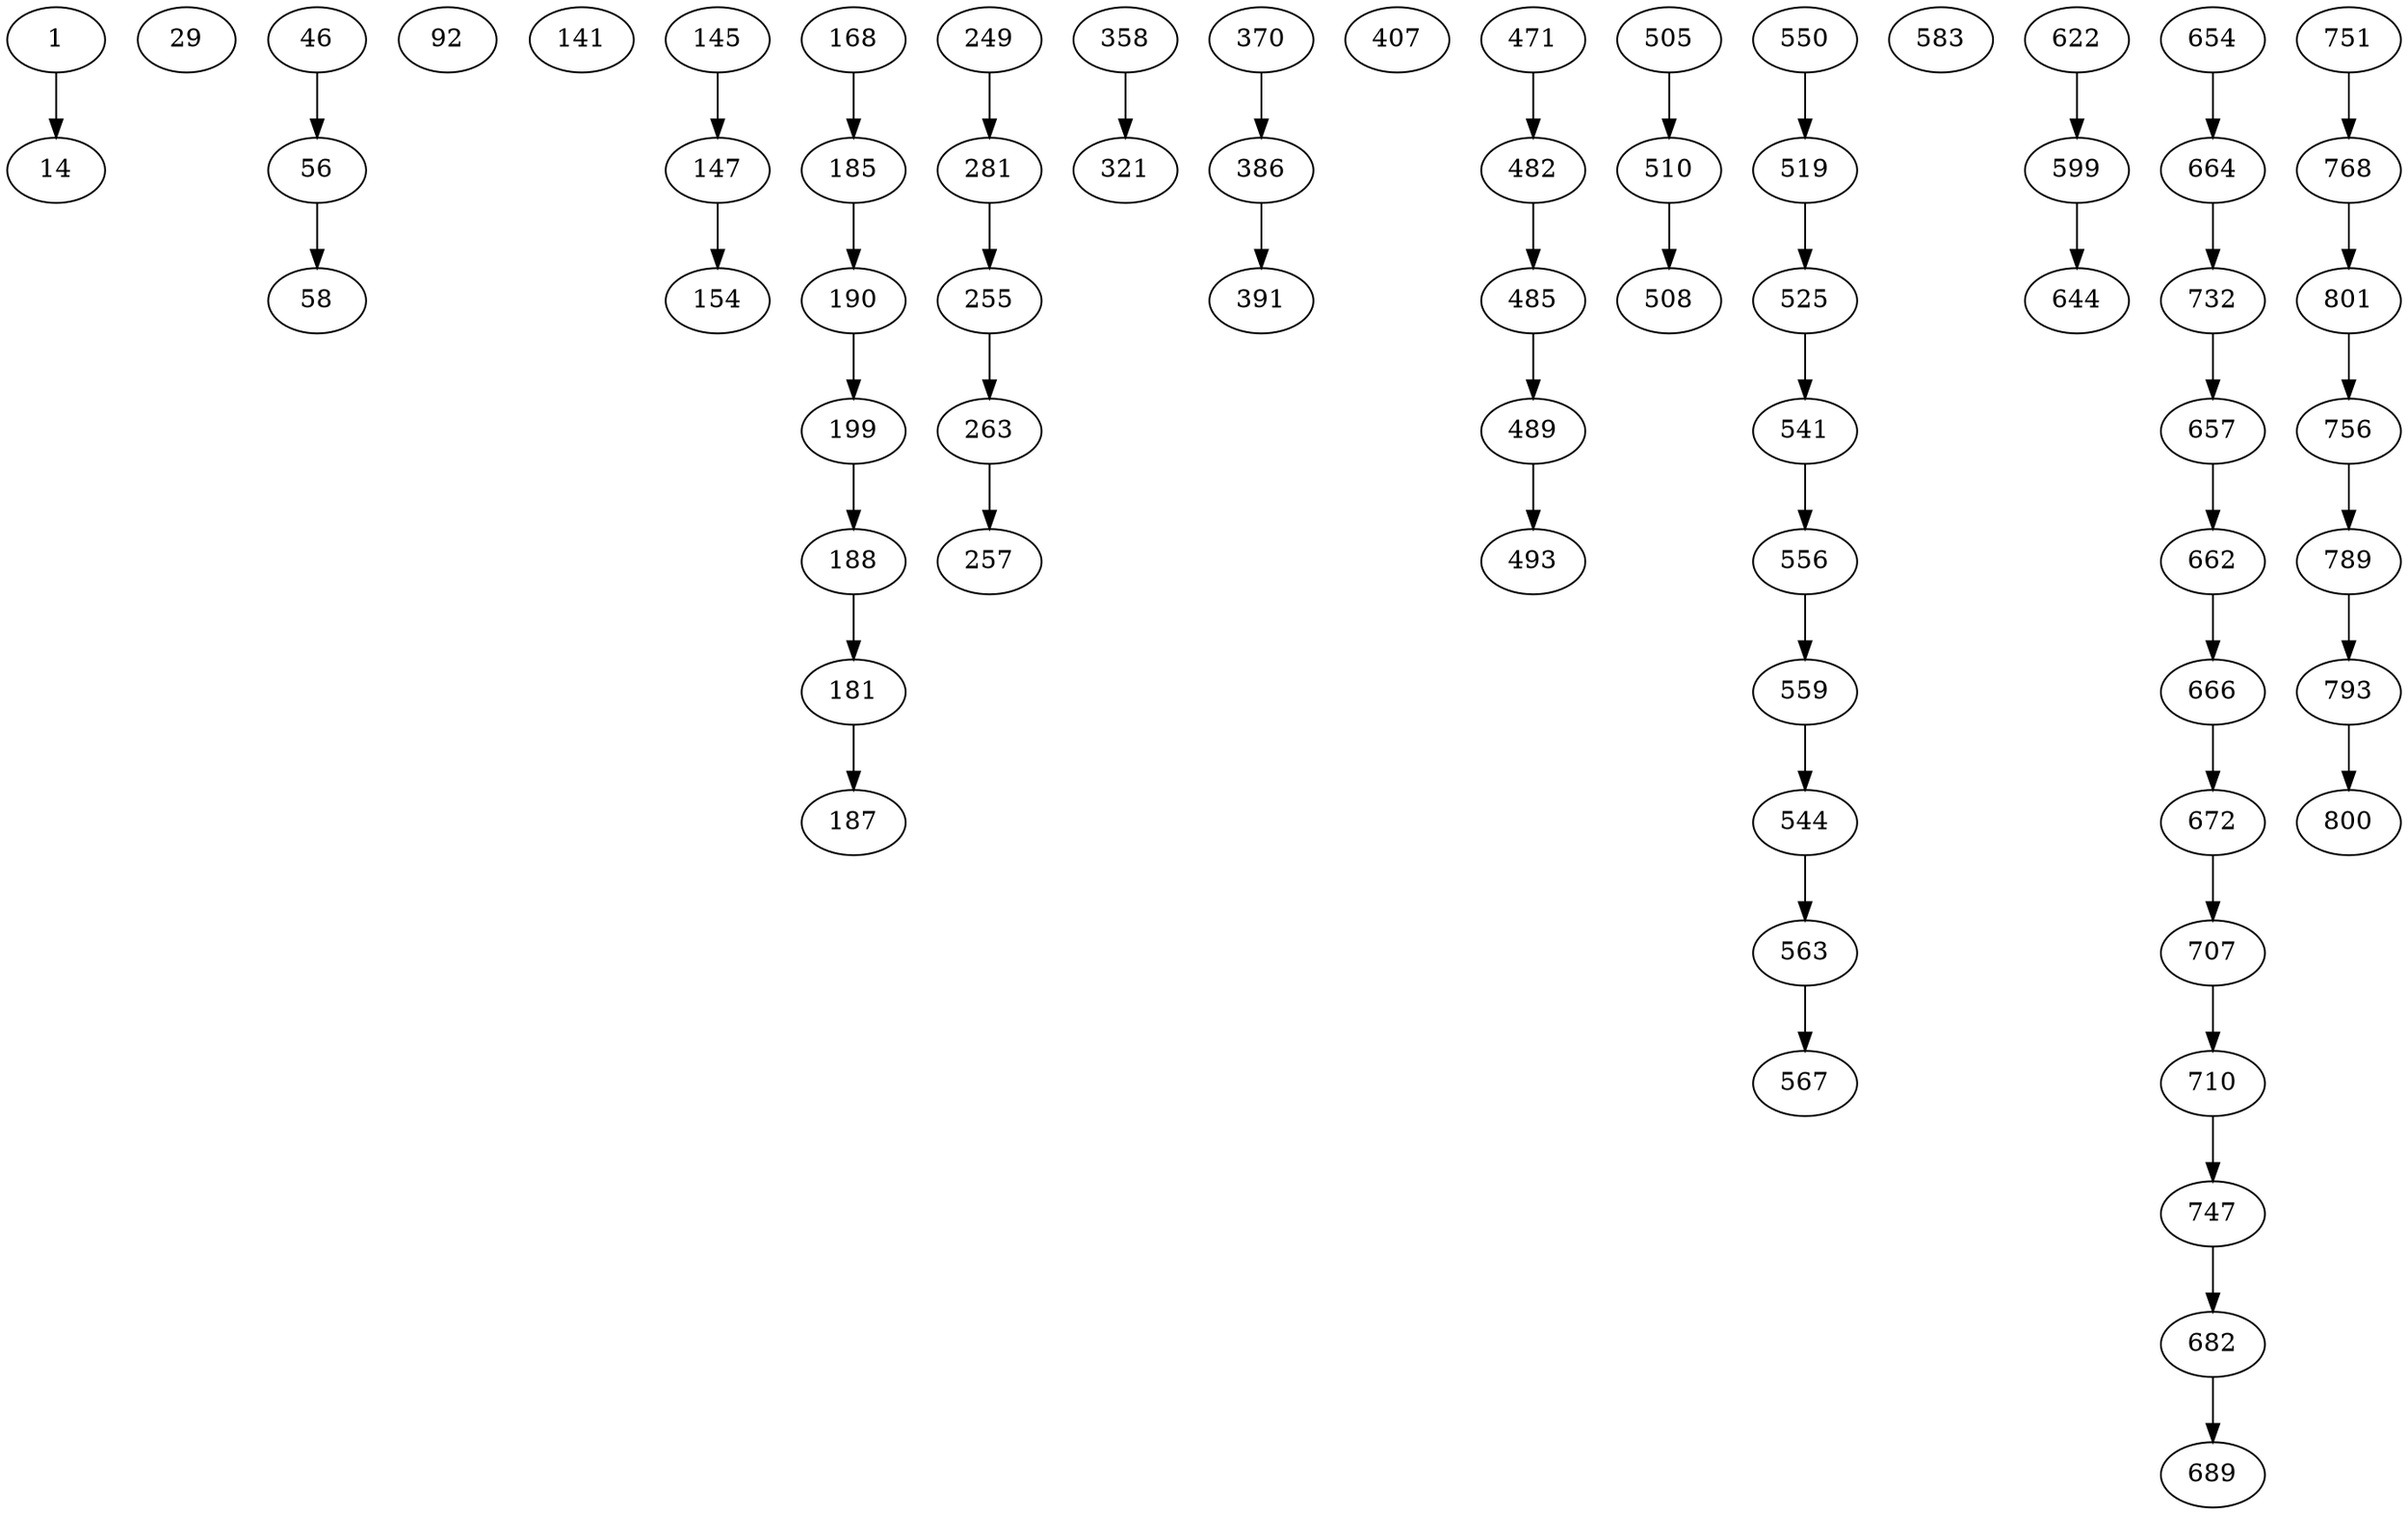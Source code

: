 strict digraph  {
1;
14;
29;
46;
56;
58 [contraction="{62: {}}"];
92 [contraction="{96: {}}"];
141;
145;
147;
154 [contraction="{155: {}}"];
168;
185;
190;
199;
188 [contraction="{189: {}}"];
181;
187;
281 [contraction="{264: {}}"];
249;
255;
263 [contraction="{289: {}}"];
257;
358 [contraction="{319: {}}"];
321;
370 [contraction="{374: {}}"];
386;
391 [contraction="{390: {}}"];
407 [contraction="{439: {'contraction': {411: {'contraction': {450: {}}}}}}"];
471;
482;
485;
489;
493 [contraction="{495: {'contraction': {501: {}}}}"];
505;
510 [contraction="{516: {}}"];
508;
550 [contraction="{520: {}}"];
519;
525 [contraction="{548: {'contraction': {538: {}}}}"];
541;
556;
559 [contraction="{545: {}}"];
544;
563;
567 [contraction="{569: {'contraction': {575: {}}}}"];
583;
622;
599 [contraction="{630: {'contraction': {595: {'contraction': {609: {'contraction': {627: {'contraction': {596: {'contraction': {605: {'contraction': {612: {'contraction': {626: {}}}}}}}}}}}}}}}}"];
644;
654;
664 [contraction="{694: {'contraction': {721: {}}}}"];
732;
657;
662 [contraction="{668: {}}"];
666;
672;
707;
710 [contraction="{714: {'contraction': {718: {}}}}"];
747;
682 [contraction="{708: {'contraction': {685: {}}}}"];
689;
751 [contraction="{769: {'contraction': {750: {'contraction': {753: {}}}}}}"];
768 [contraction="{779: {'contraction': {767: {'contraction': {778: {}}}}}}"];
801;
756;
789;
793;
800 [contraction="{811: {'contraction': {807: {'contraction': {815: {'contraction': {822: {'contraction': {819: {'contraction': {820: {}}}}}}}}}}}}"];
1 -> 14  [action=""];
46 -> 56  [action=""];
56 -> 58  [action=""];
145 -> 147  [action=""];
147 -> 154  [action=""];
168 -> 185  [action=""];
185 -> 190  [action=""];
190 -> 199  [action=""];
199 -> 188  [action=""];
188 -> 181  [action=""];
181 -> 187  [action=""];
281 -> 255  [action=""];
249 -> 281  [action=""];
255 -> 263  [action=""];
263 -> 257  [action=""];
358 -> 321  [action=""];
370 -> 386  [action=""];
386 -> 391  [action=""];
471 -> 482  [action=""];
482 -> 485  [action=""];
485 -> 489  [action=""];
489 -> 493  [action=""];
505 -> 510  [action=""];
510 -> 508  [action=""];
550 -> 519  [action=""];
519 -> 525  [action=""];
525 -> 541  [action=""];
541 -> 556  [action=""];
556 -> 559  [action=""];
559 -> 544  [action=""];
544 -> 563  [action=""];
563 -> 567  [action=""];
622 -> 599  [action=""];
599 -> 644  [action=""];
654 -> 664  [action=""];
664 -> 732  [action=""];
732 -> 657  [action=""];
657 -> 662  [action=""];
662 -> 666  [action=""];
666 -> 672  [action=""];
672 -> 707  [action=""];
707 -> 710  [action=""];
710 -> 747  [action=""];
747 -> 682  [action=""];
682 -> 689  [action=""];
751 -> 768  [action=""];
768 -> 801  [action=""];
801 -> 756  [action=""];
756 -> 789  [action=""];
789 -> 793  [action=""];
793 -> 800  [action=""];
}

